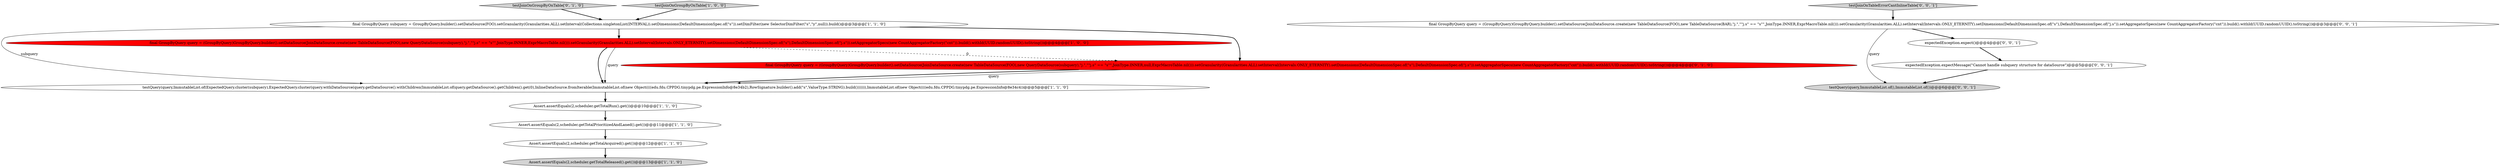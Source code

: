digraph {
6 [style = filled, label = "Assert.assertEquals(2,scheduler.getTotalReleased().get())@@@13@@@['1', '1', '0']", fillcolor = lightgray, shape = ellipse image = "AAA0AAABBB1BBB"];
9 [style = filled, label = "testJoinOnGroupByOnTable['0', '1', '0']", fillcolor = lightgray, shape = diamond image = "AAA0AAABBB2BBB"];
2 [style = filled, label = "Assert.assertEquals(2,scheduler.getTotalPrioritizedAndLaned().get())@@@11@@@['1', '1', '0']", fillcolor = white, shape = ellipse image = "AAA0AAABBB1BBB"];
11 [style = filled, label = "final GroupByQuery query = (GroupByQuery)GroupByQuery.builder().setDataSource(JoinDataSource.create(new TableDataSource(FOO),new TableDataSource(BAR),\"j.\",\"\"j.s\" == \"s\"\",JoinType.INNER,ExprMacroTable.nil())).setGranularity(Granularities.ALL).setInterval(Intervals.ONLY_ETERNITY).setDimensions(DefaultDimensionSpec.of(\"s\"),DefaultDimensionSpec.of(\"j.s\")).setAggregatorSpecs(new CountAggregatorFactory(\"cnt\")).build().withId(UUID.randomUUID().toString())@@@3@@@['0', '0', '1']", fillcolor = white, shape = ellipse image = "AAA0AAABBB3BBB"];
1 [style = filled, label = "testQuery(query,ImmutableList.of(ExpectedQuery.cluster(subquery),ExpectedQuery.cluster(query.withDataSource(query.getDataSource().withChildren(ImmutableList.of(query.getDataSource().getChildren().get(0),InlineDataSource.fromIterable(ImmutableList.of(new Object((((edu.fdu.CPPDG.tinypdg.pe.ExpressionInfo@8e34b2),RowSignature.builder().add(\"s\",ValueType.STRING).build())))))),ImmutableList.of(new Object((((edu.fdu.CPPDG.tinypdg.pe.ExpressionInfo@8e34c4))@@@5@@@['1', '1', '0']", fillcolor = white, shape = ellipse image = "AAA0AAABBB1BBB"];
4 [style = filled, label = "final GroupByQuery query = (GroupByQuery)GroupByQuery.builder().setDataSource(JoinDataSource.create(new TableDataSource(FOO),new QueryDataSource(subquery),\"j.\",\"\"j.s\" == \"s\"\",JoinType.INNER,ExprMacroTable.nil())).setGranularity(Granularities.ALL).setInterval(Intervals.ONLY_ETERNITY).setDimensions(DefaultDimensionSpec.of(\"s\"),DefaultDimensionSpec.of(\"j.s\")).setAggregatorSpecs(new CountAggregatorFactory(\"cnt\")).build().withId(UUID.randomUUID().toString())@@@4@@@['1', '0', '0']", fillcolor = red, shape = ellipse image = "AAA1AAABBB1BBB"];
10 [style = filled, label = "expectedException.expectMessage(\"Cannot handle subquery structure for dataSource\")@@@5@@@['0', '0', '1']", fillcolor = white, shape = ellipse image = "AAA0AAABBB3BBB"];
7 [style = filled, label = "Assert.assertEquals(2,scheduler.getTotalAcquired().get())@@@12@@@['1', '1', '0']", fillcolor = white, shape = ellipse image = "AAA0AAABBB1BBB"];
0 [style = filled, label = "Assert.assertEquals(2,scheduler.getTotalRun().get())@@@10@@@['1', '1', '0']", fillcolor = white, shape = ellipse image = "AAA0AAABBB1BBB"];
13 [style = filled, label = "testQuery(query,ImmutableList.of(),ImmutableList.of())@@@6@@@['0', '0', '1']", fillcolor = lightgray, shape = ellipse image = "AAA0AAABBB3BBB"];
3 [style = filled, label = "testJoinOnGroupByOnTable['1', '0', '0']", fillcolor = lightgray, shape = diamond image = "AAA0AAABBB1BBB"];
14 [style = filled, label = "testJoinOnTableErrorCantInlineTable['0', '0', '1']", fillcolor = lightgray, shape = diamond image = "AAA0AAABBB3BBB"];
12 [style = filled, label = "expectedException.expect()@@@4@@@['0', '0', '1']", fillcolor = white, shape = ellipse image = "AAA0AAABBB3BBB"];
5 [style = filled, label = "final GroupByQuery subquery = GroupByQuery.builder().setDataSource(FOO).setGranularity(Granularities.ALL).setInterval(Collections.singletonList(INTERVAL)).setDimensions(DefaultDimensionSpec.of(\"s\")).setDimFilter(new SelectorDimFilter(\"s\",\"y\",null)).build()@@@3@@@['1', '1', '0']", fillcolor = white, shape = ellipse image = "AAA0AAABBB1BBB"];
8 [style = filled, label = "final GroupByQuery query = (GroupByQuery)GroupByQuery.builder().setDataSource(JoinDataSource.create(new TableDataSource(FOO),new QueryDataSource(subquery),\"j.\",\"\"j.s\" == \"s\"\",JoinType.INNER,null,ExprMacroTable.nil())).setGranularity(Granularities.ALL).setInterval(Intervals.ONLY_ETERNITY).setDimensions(DefaultDimensionSpec.of(\"s\"),DefaultDimensionSpec.of(\"j.s\")).setAggregatorSpecs(new CountAggregatorFactory(\"cnt\")).build().withId(UUID.randomUUID().toString())@@@4@@@['0', '1', '0']", fillcolor = red, shape = ellipse image = "AAA1AAABBB2BBB"];
9->5 [style = bold, label=""];
8->1 [style = bold, label=""];
5->8 [style = bold, label=""];
8->1 [style = solid, label="query"];
11->13 [style = solid, label="query"];
4->1 [style = bold, label=""];
3->5 [style = bold, label=""];
11->12 [style = bold, label=""];
12->10 [style = bold, label=""];
1->0 [style = bold, label=""];
2->7 [style = bold, label=""];
4->8 [style = dashed, label="0"];
10->13 [style = bold, label=""];
14->11 [style = bold, label=""];
4->1 [style = solid, label="query"];
5->1 [style = solid, label="subquery"];
5->4 [style = bold, label=""];
7->6 [style = bold, label=""];
0->2 [style = bold, label=""];
}
